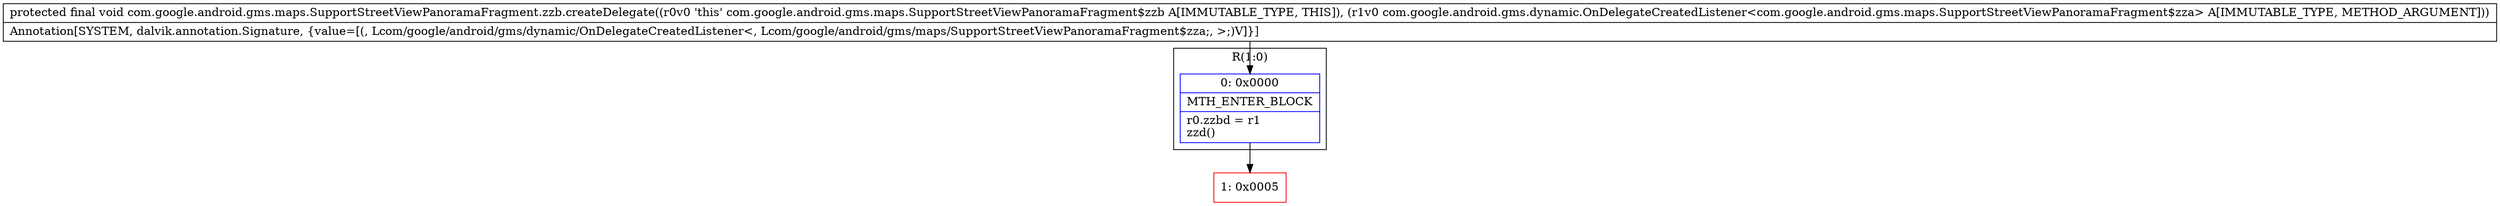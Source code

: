 digraph "CFG forcom.google.android.gms.maps.SupportStreetViewPanoramaFragment.zzb.createDelegate(Lcom\/google\/android\/gms\/dynamic\/OnDelegateCreatedListener;)V" {
subgraph cluster_Region_1297683772 {
label = "R(1:0)";
node [shape=record,color=blue];
Node_0 [shape=record,label="{0\:\ 0x0000|MTH_ENTER_BLOCK\l|r0.zzbd = r1\lzzd()\l}"];
}
Node_1 [shape=record,color=red,label="{1\:\ 0x0005}"];
MethodNode[shape=record,label="{protected final void com.google.android.gms.maps.SupportStreetViewPanoramaFragment.zzb.createDelegate((r0v0 'this' com.google.android.gms.maps.SupportStreetViewPanoramaFragment$zzb A[IMMUTABLE_TYPE, THIS]), (r1v0 com.google.android.gms.dynamic.OnDelegateCreatedListener\<com.google.android.gms.maps.SupportStreetViewPanoramaFragment$zza\> A[IMMUTABLE_TYPE, METHOD_ARGUMENT]))  | Annotation[SYSTEM, dalvik.annotation.Signature, \{value=[(, Lcom\/google\/android\/gms\/dynamic\/OnDelegateCreatedListener\<, Lcom\/google\/android\/gms\/maps\/SupportStreetViewPanoramaFragment$zza;, \>;)V]\}]\l}"];
MethodNode -> Node_0;
Node_0 -> Node_1;
}

